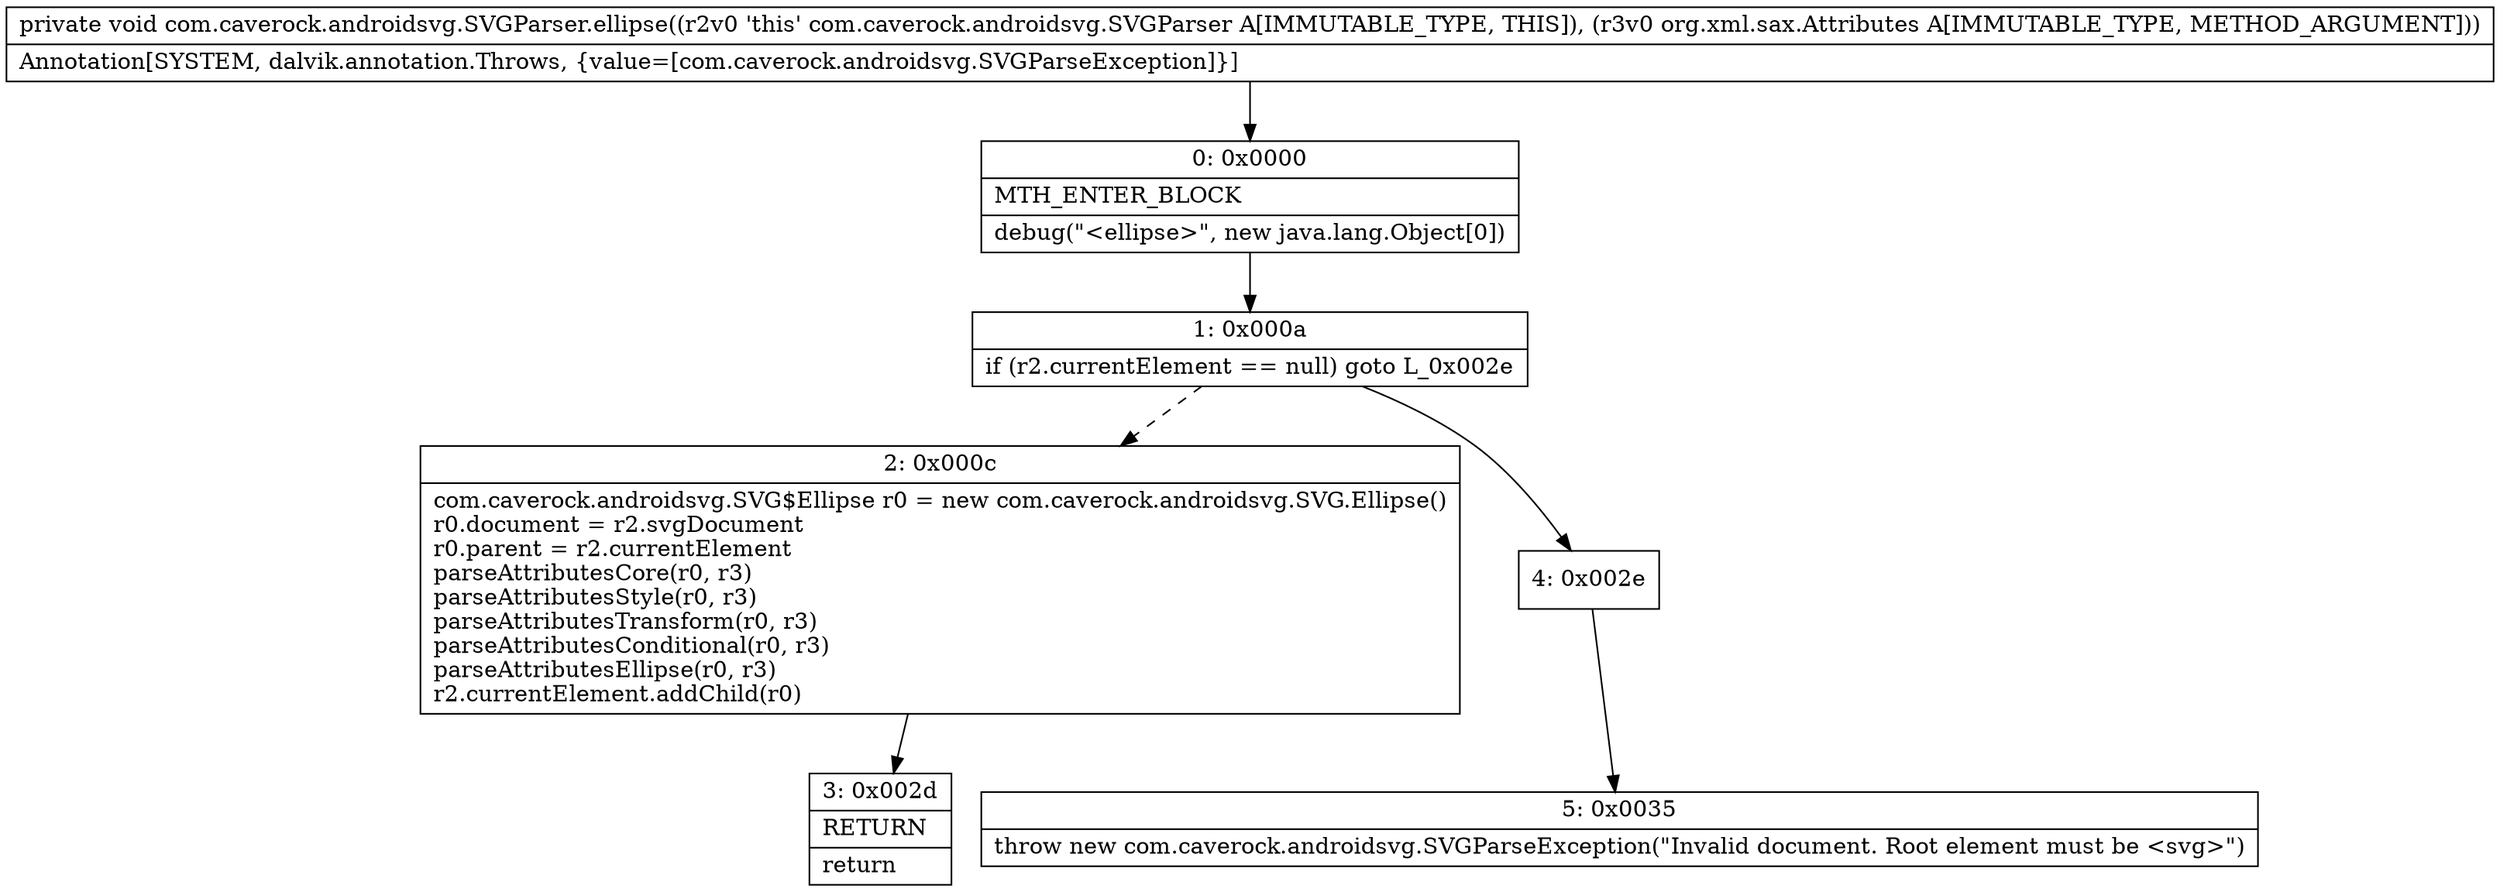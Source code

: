 digraph "CFG forcom.caverock.androidsvg.SVGParser.ellipse(Lorg\/xml\/sax\/Attributes;)V" {
Node_0 [shape=record,label="{0\:\ 0x0000|MTH_ENTER_BLOCK\l|debug(\"\<ellipse\>\", new java.lang.Object[0])\l}"];
Node_1 [shape=record,label="{1\:\ 0x000a|if (r2.currentElement == null) goto L_0x002e\l}"];
Node_2 [shape=record,label="{2\:\ 0x000c|com.caverock.androidsvg.SVG$Ellipse r0 = new com.caverock.androidsvg.SVG.Ellipse()\lr0.document = r2.svgDocument\lr0.parent = r2.currentElement\lparseAttributesCore(r0, r3)\lparseAttributesStyle(r0, r3)\lparseAttributesTransform(r0, r3)\lparseAttributesConditional(r0, r3)\lparseAttributesEllipse(r0, r3)\lr2.currentElement.addChild(r0)\l}"];
Node_3 [shape=record,label="{3\:\ 0x002d|RETURN\l|return\l}"];
Node_4 [shape=record,label="{4\:\ 0x002e}"];
Node_5 [shape=record,label="{5\:\ 0x0035|throw new com.caverock.androidsvg.SVGParseException(\"Invalid document. Root element must be \<svg\>\")\l}"];
MethodNode[shape=record,label="{private void com.caverock.androidsvg.SVGParser.ellipse((r2v0 'this' com.caverock.androidsvg.SVGParser A[IMMUTABLE_TYPE, THIS]), (r3v0 org.xml.sax.Attributes A[IMMUTABLE_TYPE, METHOD_ARGUMENT]))  | Annotation[SYSTEM, dalvik.annotation.Throws, \{value=[com.caverock.androidsvg.SVGParseException]\}]\l}"];
MethodNode -> Node_0;
Node_0 -> Node_1;
Node_1 -> Node_2[style=dashed];
Node_1 -> Node_4;
Node_2 -> Node_3;
Node_4 -> Node_5;
}

